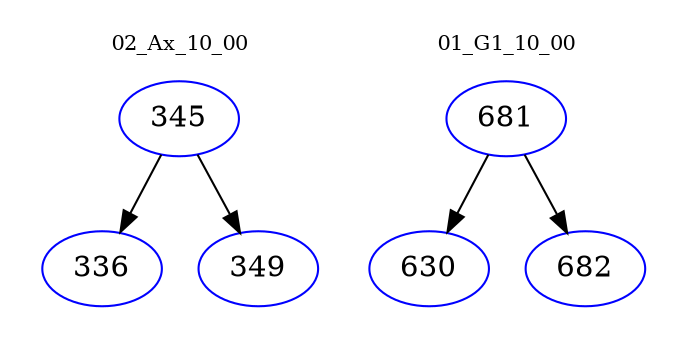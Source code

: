 digraph{
subgraph cluster_0 {
color = white
label = "02_Ax_10_00";
fontsize=10;
T0_345 [label="345", color="blue"]
T0_345 -> T0_336 [color="black"]
T0_336 [label="336", color="blue"]
T0_345 -> T0_349 [color="black"]
T0_349 [label="349", color="blue"]
}
subgraph cluster_1 {
color = white
label = "01_G1_10_00";
fontsize=10;
T1_681 [label="681", color="blue"]
T1_681 -> T1_630 [color="black"]
T1_630 [label="630", color="blue"]
T1_681 -> T1_682 [color="black"]
T1_682 [label="682", color="blue"]
}
}
